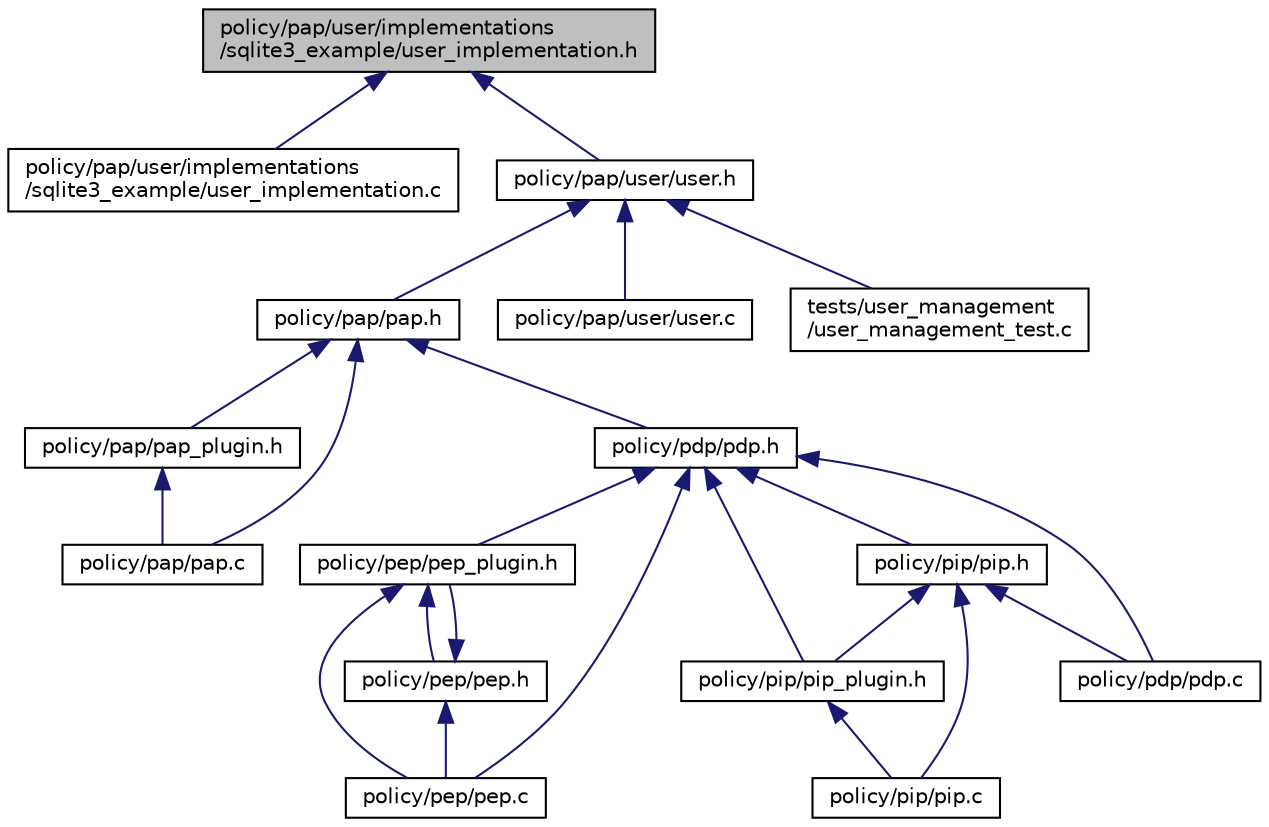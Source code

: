 digraph "policy/pap/user/implementations/sqlite3_example/user_implementation.h"
{
  edge [fontname="Helvetica",fontsize="10",labelfontname="Helvetica",labelfontsize="10"];
  node [fontname="Helvetica",fontsize="10",shape=record];
  Node1 [label="policy/pap/user/implementations\l/sqlite3_example/user_implementation.h",height=0.2,width=0.4,color="black", fillcolor="grey75", style="filled", fontcolor="black"];
  Node1 -> Node2 [dir="back",color="midnightblue",fontsize="10",style="solid",fontname="Helvetica"];
  Node2 [label="policy/pap/user/implementations\l/sqlite3_example/user_implementation.c",height=0.2,width=0.4,color="black", fillcolor="white", style="filled",URL="$user__implementation_8c.html"];
  Node1 -> Node3 [dir="back",color="midnightblue",fontsize="10",style="solid",fontname="Helvetica"];
  Node3 [label="policy/pap/user/user.h",height=0.2,width=0.4,color="black", fillcolor="white", style="filled",URL="$user_8h.html"];
  Node3 -> Node4 [dir="back",color="midnightblue",fontsize="10",style="solid",fontname="Helvetica"];
  Node4 [label="policy/pap/pap.h",height=0.2,width=0.4,color="black", fillcolor="white", style="filled",URL="$pap_8h.html"];
  Node4 -> Node5 [dir="back",color="midnightblue",fontsize="10",style="solid",fontname="Helvetica"];
  Node5 [label="policy/pap/pap.c",height=0.2,width=0.4,color="black", fillcolor="white", style="filled",URL="$pap_8c.html"];
  Node4 -> Node6 [dir="back",color="midnightblue",fontsize="10",style="solid",fontname="Helvetica"];
  Node6 [label="policy/pap/pap_plugin.h",height=0.2,width=0.4,color="black", fillcolor="white", style="filled",URL="$pap__plugin_8h.html"];
  Node6 -> Node5 [dir="back",color="midnightblue",fontsize="10",style="solid",fontname="Helvetica"];
  Node4 -> Node7 [dir="back",color="midnightblue",fontsize="10",style="solid",fontname="Helvetica"];
  Node7 [label="policy/pdp/pdp.h",height=0.2,width=0.4,color="black", fillcolor="white", style="filled",URL="$pdp_8h.html"];
  Node7 -> Node8 [dir="back",color="midnightblue",fontsize="10",style="solid",fontname="Helvetica"];
  Node8 [label="policy/pdp/pdp.c",height=0.2,width=0.4,color="black", fillcolor="white", style="filled",URL="$pdp_8c.html"];
  Node7 -> Node9 [dir="back",color="midnightblue",fontsize="10",style="solid",fontname="Helvetica"];
  Node9 [label="policy/pep/pep_plugin.h",height=0.2,width=0.4,color="black", fillcolor="white", style="filled",URL="$pep__plugin_8h.html"];
  Node9 -> Node10 [dir="back",color="midnightblue",fontsize="10",style="solid",fontname="Helvetica"];
  Node10 [label="policy/pep/pep.h",height=0.2,width=0.4,color="black", fillcolor="white", style="filled",URL="$pep_8h.html"];
  Node10 -> Node11 [dir="back",color="midnightblue",fontsize="10",style="solid",fontname="Helvetica"];
  Node11 [label="policy/pep/pep.c",height=0.2,width=0.4,color="black", fillcolor="white", style="filled",URL="$pep_8c.html"];
  Node10 -> Node9 [dir="back",color="midnightblue",fontsize="10",style="solid",fontname="Helvetica"];
  Node9 -> Node11 [dir="back",color="midnightblue",fontsize="10",style="solid",fontname="Helvetica"];
  Node7 -> Node11 [dir="back",color="midnightblue",fontsize="10",style="solid",fontname="Helvetica"];
  Node7 -> Node12 [dir="back",color="midnightblue",fontsize="10",style="solid",fontname="Helvetica"];
  Node12 [label="policy/pip/pip.h",height=0.2,width=0.4,color="black", fillcolor="white", style="filled",URL="$pip_8h.html"];
  Node12 -> Node8 [dir="back",color="midnightblue",fontsize="10",style="solid",fontname="Helvetica"];
  Node12 -> Node13 [dir="back",color="midnightblue",fontsize="10",style="solid",fontname="Helvetica"];
  Node13 [label="policy/pip/pip.c",height=0.2,width=0.4,color="black", fillcolor="white", style="filled",URL="$pip_8c.html"];
  Node12 -> Node14 [dir="back",color="midnightblue",fontsize="10",style="solid",fontname="Helvetica"];
  Node14 [label="policy/pip/pip_plugin.h",height=0.2,width=0.4,color="black", fillcolor="white", style="filled",URL="$pip__plugin_8h.html"];
  Node14 -> Node13 [dir="back",color="midnightblue",fontsize="10",style="solid",fontname="Helvetica"];
  Node7 -> Node14 [dir="back",color="midnightblue",fontsize="10",style="solid",fontname="Helvetica"];
  Node3 -> Node15 [dir="back",color="midnightblue",fontsize="10",style="solid",fontname="Helvetica"];
  Node15 [label="policy/pap/user/user.c",height=0.2,width=0.4,color="black", fillcolor="white", style="filled",URL="$user_8c.html"];
  Node3 -> Node16 [dir="back",color="midnightblue",fontsize="10",style="solid",fontname="Helvetica"];
  Node16 [label="tests/user_management\l/user_management_test.c",height=0.2,width=0.4,color="black", fillcolor="white", style="filled",URL="$user__management__test_8c.html"];
}
